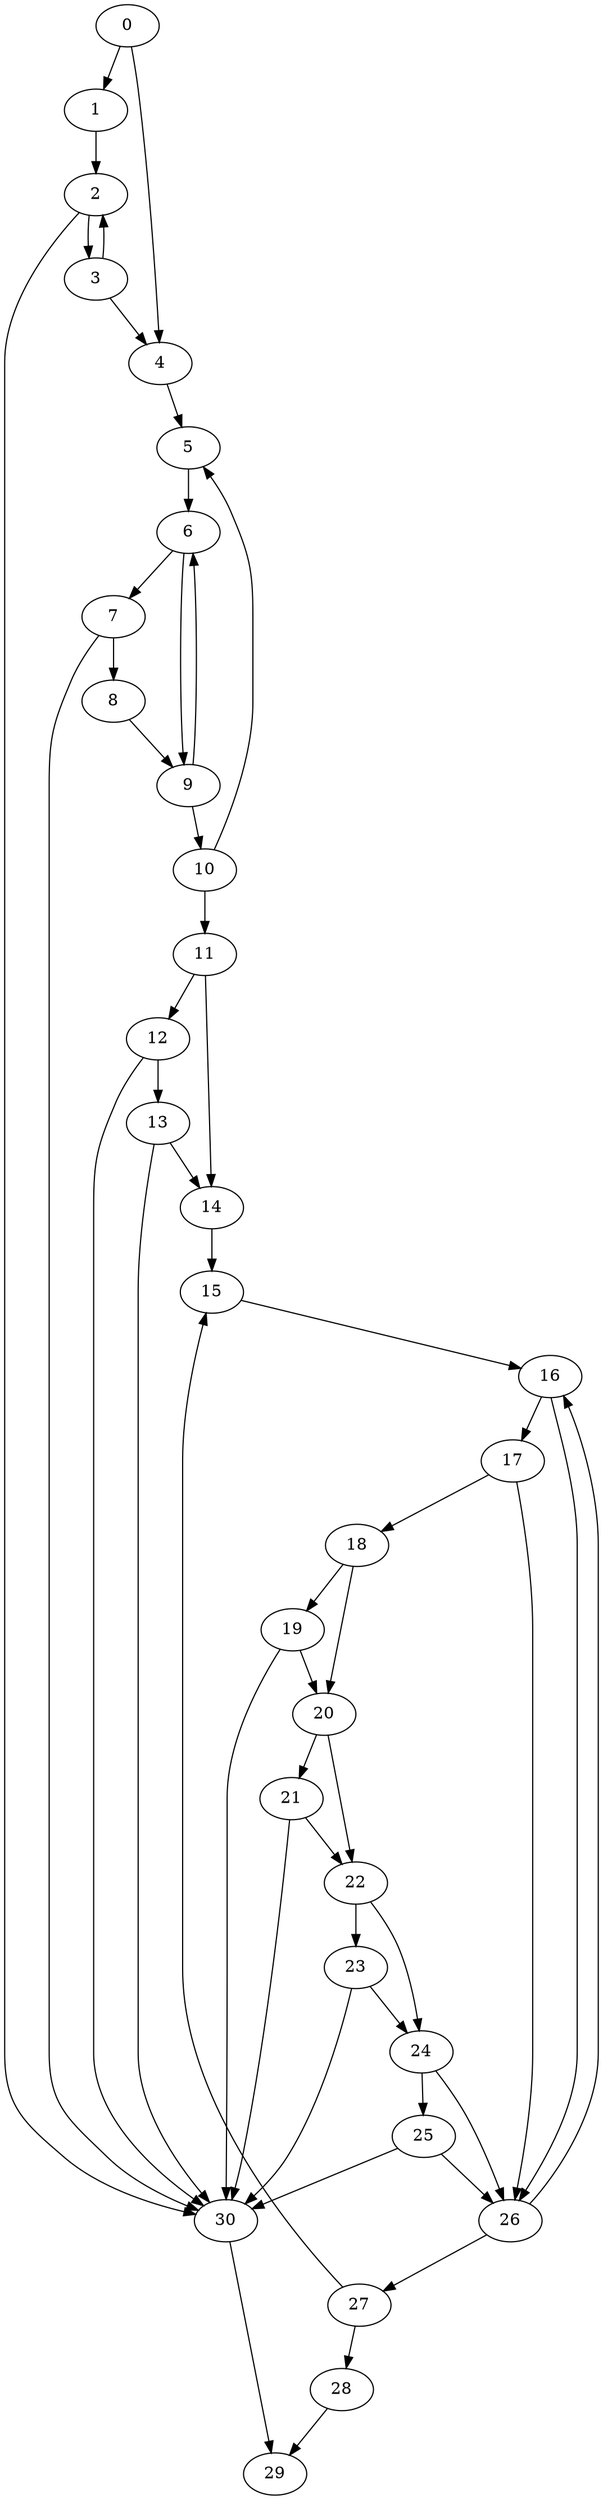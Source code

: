 digraph {
	0
	1
	2
	3
	4
	5
	6
	7
	8
	9
	10
	11
	12
	13
	14
	15
	16
	17
	18
	19
	20
	21
	22
	23
	24
	25
	26
	27
	28
	29
	30
	18 -> 19
	20 -> 21
	2 -> 3
	6 -> 7
	18 -> 20
	19 -> 20
	24 -> 25
	1 -> 2
	3 -> 2
	15 -> 16
	26 -> 16
	10 -> 11
	7 -> 8
	16 -> 17
	17 -> 18
	22 -> 23
	26 -> 27
	28 -> 29
	30 -> 29
	9 -> 10
	14 -> 15
	27 -> 15
	12 -> 13
	20 -> 22
	21 -> 22
	22 -> 24
	23 -> 24
	4 -> 5
	10 -> 5
	6 -> 9
	8 -> 9
	13 -> 30
	19 -> 30
	21 -> 30
	23 -> 30
	25 -> 30
	2 -> 30
	7 -> 30
	12 -> 30
	5 -> 6
	9 -> 6
	11 -> 12
	3 -> 4
	0 -> 4
	16 -> 26
	17 -> 26
	24 -> 26
	25 -> 26
	27 -> 28
	0 -> 1
	11 -> 14
	13 -> 14
}
